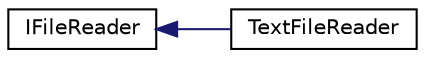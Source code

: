 digraph "Graphical Class Hierarchy"
{
 // LATEX_PDF_SIZE
  edge [fontname="Helvetica",fontsize="10",labelfontname="Helvetica",labelfontsize="10"];
  node [fontname="Helvetica",fontsize="10",shape=record];
  rankdir="LR";
  Node0 [label="IFileReader",height=0.2,width=0.4,color="black", fillcolor="white", style="filled",URL="$class_i_file_reader.html",tooltip=" "];
  Node0 -> Node1 [dir="back",color="midnightblue",fontsize="10",style="solid",fontname="Helvetica"];
  Node1 [label="TextFileReader",height=0.2,width=0.4,color="black", fillcolor="white", style="filled",URL="$class_text_file_reader.html",tooltip=" "];
}
